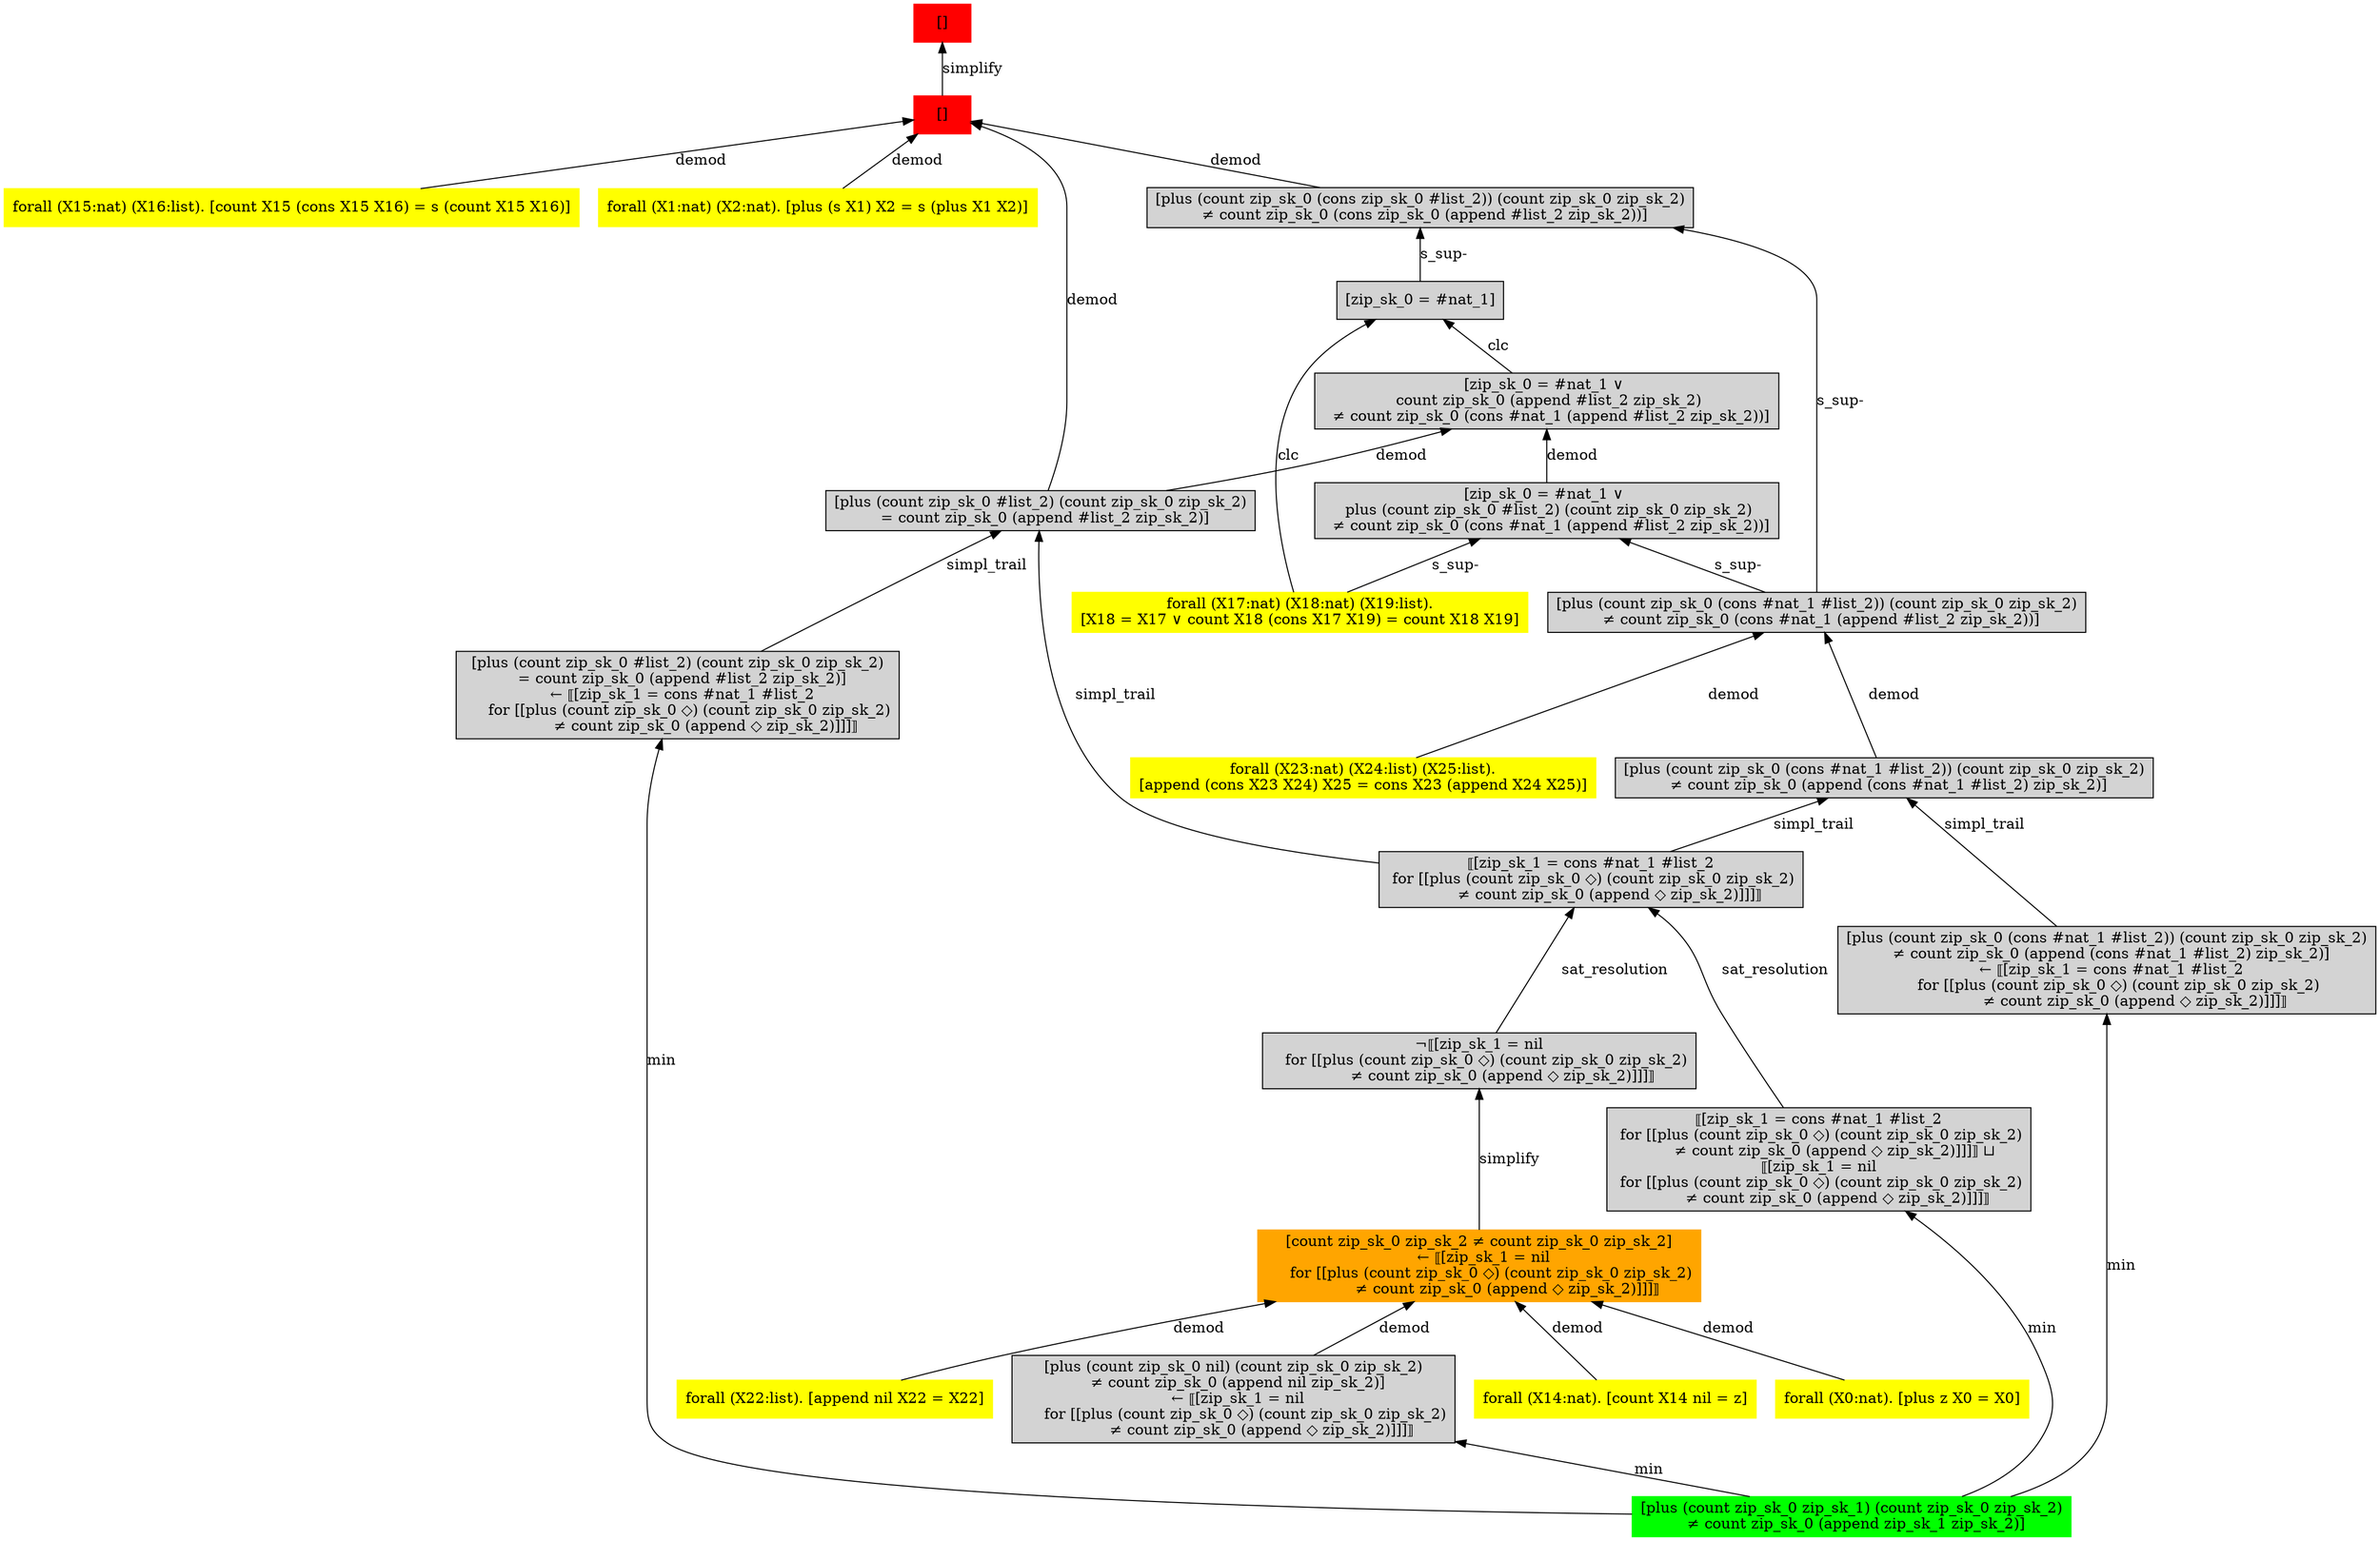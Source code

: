 digraph "unsat_graph" {
  vertex_0 [color=red, label="[]", shape=box, style=filled];
  vertex_0 -> vertex_1 [label="simplify", dir="back"];
  vertex_1 [color=red, label="[]", shape=box, style=filled];
  vertex_1 -> vertex_2 [label="demod", dir="back"];
  vertex_2 [color=yellow, shape=box, label="forall (X15:nat) (X16:list). [count X15 (cons X15 X16) = s (count X15 X16)]", style=filled];
  vertex_1 -> vertex_3 [label="demod", dir="back"];
  vertex_3 [color=yellow, shape=box, label="forall (X1:nat) (X2:nat). [plus (s X1) X2 = s (plus X1 X2)]", style=filled];
  vertex_1 -> vertex_4 [label="demod", dir="back"];
  vertex_4 [shape=box, label="[plus (count zip_sk_0 #list_2) (count zip_sk_0 zip_sk_2)
  = count zip_sk_0 (append #list_2 zip_sk_2)]", style=filled];
  vertex_4 -> vertex_5 [label="simpl_trail", dir="back"];
  vertex_5 [shape=box, label="⟦[zip_sk_1 = cons #nat_1 #list_2
 for [[plus (count zip_sk_0 ◇) (count zip_sk_0 zip_sk_2)
        ≠ count zip_sk_0 (append ◇ zip_sk_2)]]]⟧", style=filled];
  vertex_5 -> vertex_6 [label="sat_resolution", dir="back"];
  vertex_6 [shape=box, label="¬⟦[zip_sk_1 = nil
   for [[plus (count zip_sk_0 ◇) (count zip_sk_0 zip_sk_2)
          ≠ count zip_sk_0 (append ◇ zip_sk_2)]]]⟧", style=filled];
  vertex_6 -> vertex_7 [label="simplify", dir="back"];
  vertex_7 [color=orange, shape=box, label="[count zip_sk_0 zip_sk_2 ≠ count zip_sk_0 zip_sk_2]
  ← ⟦[zip_sk_1 = nil
     for [[plus (count zip_sk_0 ◇) (count zip_sk_0 zip_sk_2)
            ≠ count zip_sk_0 (append ◇ zip_sk_2)]]]⟧", style=filled];
  vertex_7 -> vertex_8 [label="demod", dir="back"];
  vertex_8 [color=yellow, shape=box, label="forall (X14:nat). [count X14 nil = z]", style=filled];
  vertex_7 -> vertex_9 [label="demod", dir="back"];
  vertex_9 [color=yellow, shape=box, label="forall (X0:nat). [plus z X0 = X0]", style=filled];
  vertex_7 -> vertex_10 [label="demod", dir="back"];
  vertex_10 [color=yellow, shape=box, label="forall (X22:list). [append nil X22 = X22]", style=filled];
  vertex_7 -> vertex_11 [label="demod", dir="back"];
  vertex_11 [shape=box, label="[plus (count zip_sk_0 nil) (count zip_sk_0 zip_sk_2)
  ≠ count zip_sk_0 (append nil zip_sk_2)]
  ← ⟦[zip_sk_1 = nil
     for [[plus (count zip_sk_0 ◇) (count zip_sk_0 zip_sk_2)
            ≠ count zip_sk_0 (append ◇ zip_sk_2)]]]⟧", style=filled];
  vertex_11 -> vertex_12 [label="min", dir="back"];
  vertex_12 [color=green, shape=box, label="[plus (count zip_sk_0 zip_sk_1) (count zip_sk_0 zip_sk_2)
  ≠ count zip_sk_0 (append zip_sk_1 zip_sk_2)]", style=filled];
  vertex_5 -> vertex_13 [label="sat_resolution", dir="back"];
  vertex_13 [shape=box, label="⟦[zip_sk_1 = cons #nat_1 #list_2
 for [[plus (count zip_sk_0 ◇) (count zip_sk_0 zip_sk_2)
        ≠ count zip_sk_0 (append ◇ zip_sk_2)]]]⟧ ⊔ 
⟦[zip_sk_1 = nil
 for [[plus (count zip_sk_0 ◇) (count zip_sk_0 zip_sk_2)
        ≠ count zip_sk_0 (append ◇ zip_sk_2)]]]⟧", style=filled];
  vertex_13 -> vertex_12 [label="min", dir="back"];
  vertex_4 -> vertex_14 [label="simpl_trail", dir="back"];
  vertex_14 [shape=box, label="[plus (count zip_sk_0 #list_2) (count zip_sk_0 zip_sk_2)
  = count zip_sk_0 (append #list_2 zip_sk_2)]
  ← ⟦[zip_sk_1 = cons #nat_1 #list_2
     for [[plus (count zip_sk_0 ◇) (count zip_sk_0 zip_sk_2)
            ≠ count zip_sk_0 (append ◇ zip_sk_2)]]]⟧", style=filled];
  vertex_14 -> vertex_12 [label="min", dir="back"];
  vertex_1 -> vertex_15 [label="demod", dir="back"];
  vertex_15 [shape=box, label="[plus (count zip_sk_0 (cons zip_sk_0 #list_2)) (count zip_sk_0 zip_sk_2)
  ≠ count zip_sk_0 (cons zip_sk_0 (append #list_2 zip_sk_2))]", style=filled];
  vertex_15 -> vertex_16 [label="s_sup-", dir="back"];
  vertex_16 [shape=box, label="[plus (count zip_sk_0 (cons #nat_1 #list_2)) (count zip_sk_0 zip_sk_2)
  ≠ count zip_sk_0 (cons #nat_1 (append #list_2 zip_sk_2))]", style=filled];
  vertex_16 -> vertex_17 [label="demod", dir="back"];
  vertex_17 [color=yellow, shape=box, label="forall (X23:nat) (X24:list) (X25:list).
[append (cons X23 X24) X25 = cons X23 (append X24 X25)]", style=filled];
  vertex_16 -> vertex_18 [label="demod", dir="back"];
  vertex_18 [shape=box, label="[plus (count zip_sk_0 (cons #nat_1 #list_2)) (count zip_sk_0 zip_sk_2)
  ≠ count zip_sk_0 (append (cons #nat_1 #list_2) zip_sk_2)]", style=filled];
  vertex_18 -> vertex_5 [label="simpl_trail", dir="back"];
  vertex_18 -> vertex_19 [label="simpl_trail", dir="back"];
  vertex_19 [shape=box, label="[plus (count zip_sk_0 (cons #nat_1 #list_2)) (count zip_sk_0 zip_sk_2)
  ≠ count zip_sk_0 (append (cons #nat_1 #list_2) zip_sk_2)]
  ← ⟦[zip_sk_1 = cons #nat_1 #list_2
     for [[plus (count zip_sk_0 ◇) (count zip_sk_0 zip_sk_2)
            ≠ count zip_sk_0 (append ◇ zip_sk_2)]]]⟧", style=filled];
  vertex_19 -> vertex_12 [label="min", dir="back"];
  vertex_15 -> vertex_20 [label="s_sup-", dir="back"];
  vertex_20 [shape=box, label="[zip_sk_0 = #nat_1]", style=filled];
  vertex_20 -> vertex_21 [label="clc", dir="back"];
  vertex_21 [color=yellow, shape=box, label="forall (X17:nat) (X18:nat) (X19:list).
[X18 = X17 ∨ count X18 (cons X17 X19) = count X18 X19]", style=filled];
  vertex_20 -> vertex_22 [label="clc", dir="back"];
  vertex_22 [shape=box, label="[zip_sk_0 = #nat_1 ∨ 
 count zip_sk_0 (append #list_2 zip_sk_2)
  ≠ count zip_sk_0 (cons #nat_1 (append #list_2 zip_sk_2))]", style=filled];
  vertex_22 -> vertex_4 [label="demod", dir="back"];
  vertex_22 -> vertex_23 [label="demod", dir="back"];
  vertex_23 [shape=box, label="[zip_sk_0 = #nat_1 ∨ 
 plus (count zip_sk_0 #list_2) (count zip_sk_0 zip_sk_2)
  ≠ count zip_sk_0 (cons #nat_1 (append #list_2 zip_sk_2))]", style=filled];
  vertex_23 -> vertex_16 [label="s_sup-", dir="back"];
  vertex_23 -> vertex_21 [label="s_sup-", dir="back"];
  }


